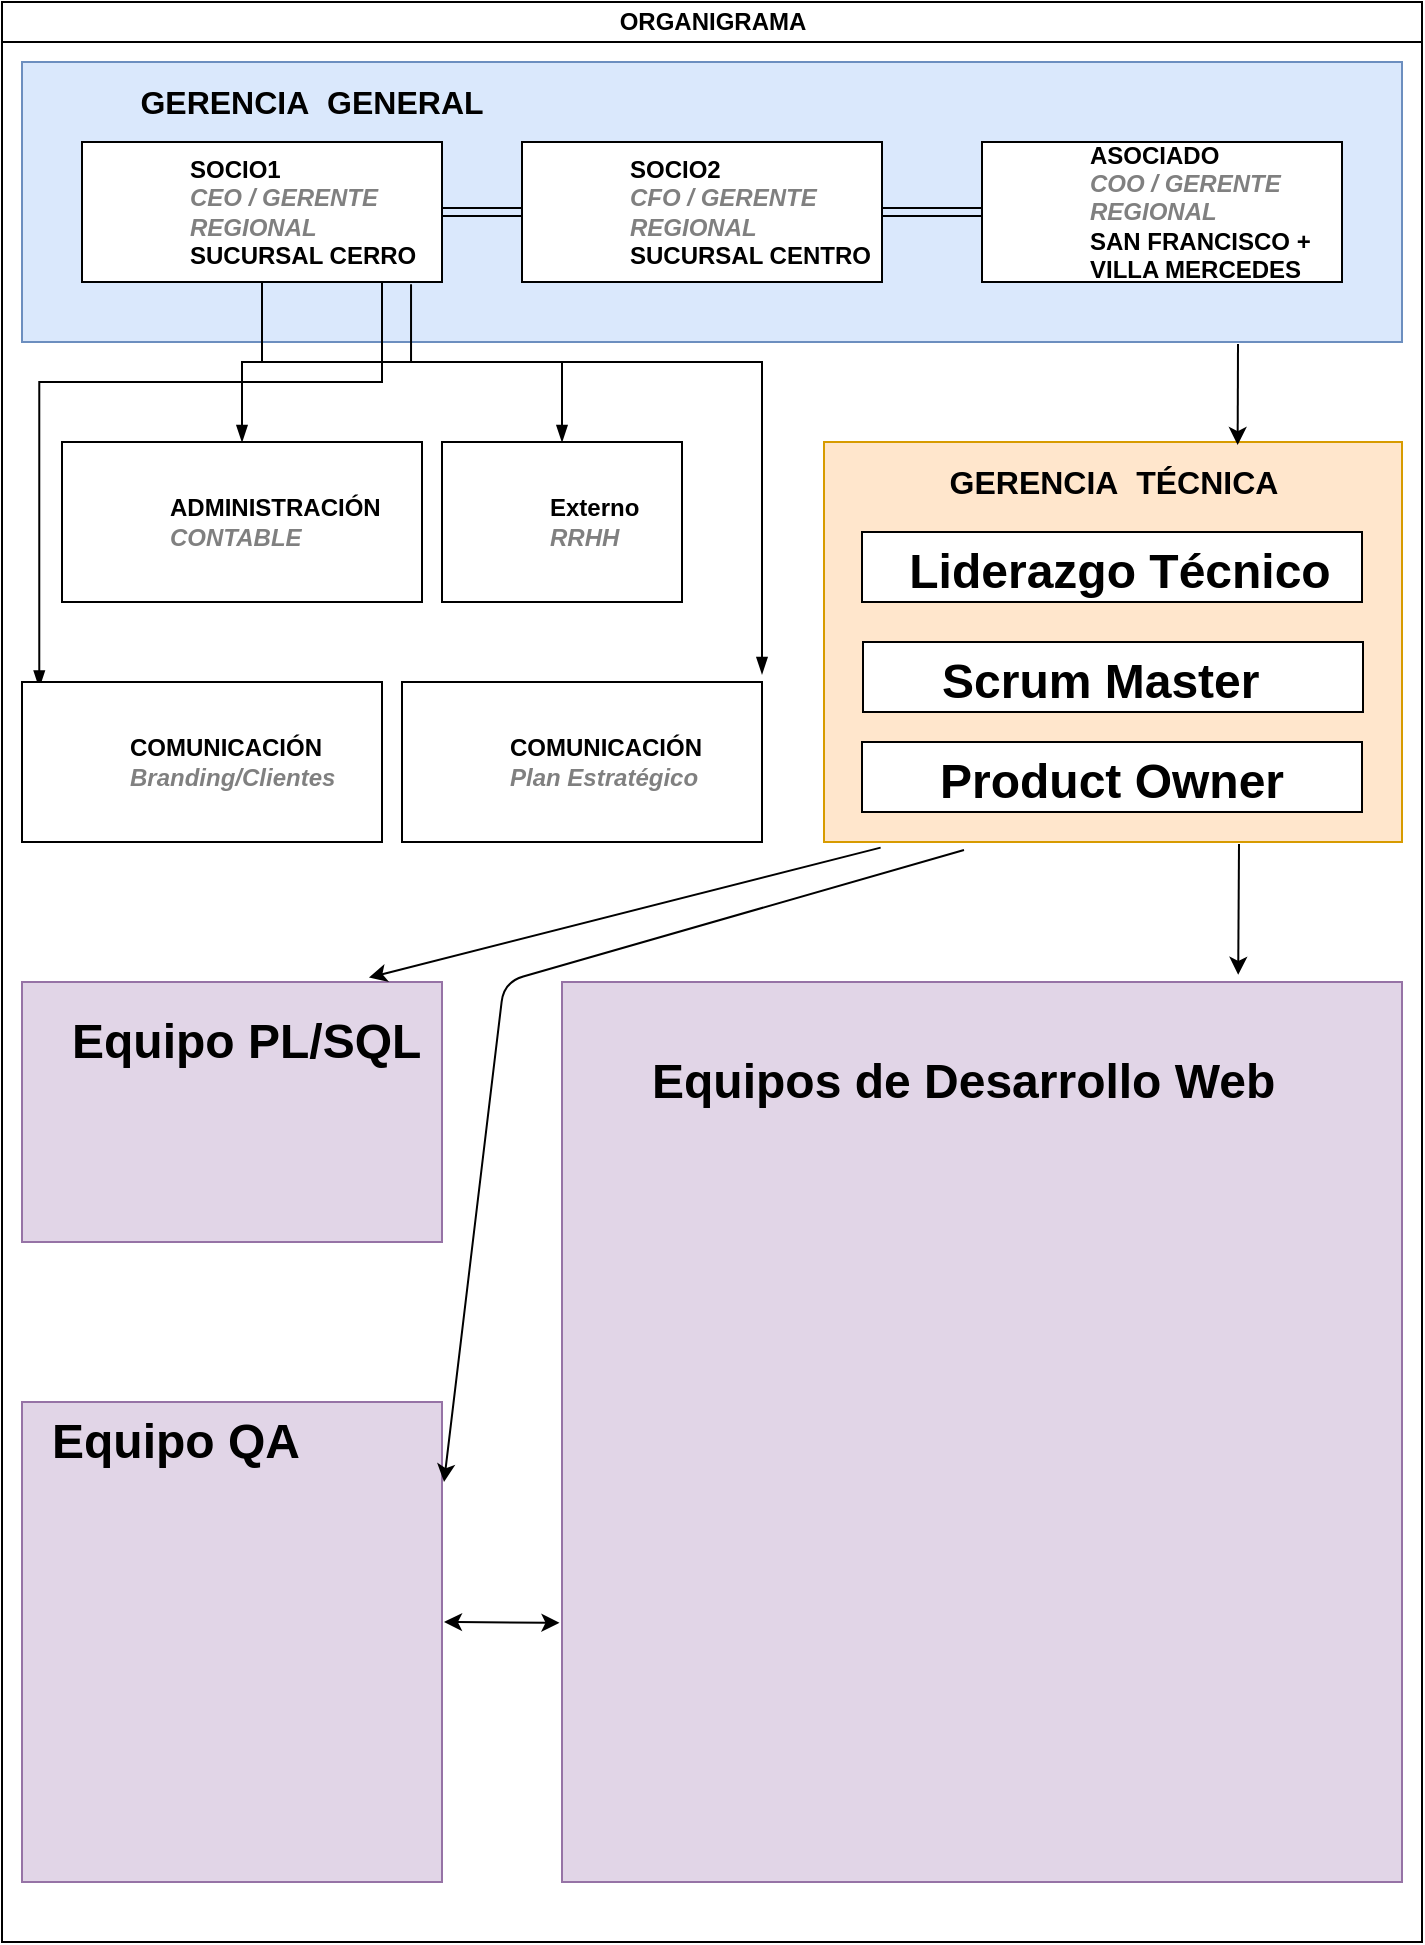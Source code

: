 <mxfile version="13.0.3" type="device"><diagram id="prtHgNgQTEPvFCAcTncT" name="Page-1"><mxGraphModel dx="1728" dy="1040" grid="1" gridSize="10" guides="1" tooltips="1" connect="1" arrows="1" fold="1" page="1" pageScale="1" pageWidth="827" pageHeight="1169" math="0" shadow="0"><root><mxCell id="0"/><mxCell id="1" parent="0"/><mxCell id="dNxyNK7c78bLwvsdeMH5-11" value="ORGANIGRAMA" style="swimlane;html=1;startSize=20;horizontal=1;containerType=tree;glass=0;" parent="1" vertex="1"><mxGeometry x="59" y="130" width="710" height="970" as="geometry"/></mxCell><mxCell id="J5IZnfkKWLGt7arFxJBW-51" value="" style="rounded=0;whiteSpace=wrap;html=1;fillColor=#e1d5e7;strokeColor=#9673a6;" parent="dNxyNK7c78bLwvsdeMH5-11" vertex="1"><mxGeometry x="280" y="490" width="420" height="450" as="geometry"/></mxCell><mxCell id="J5IZnfkKWLGt7arFxJBW-49" value="" style="rounded=0;whiteSpace=wrap;html=1;fillColor=#e1d5e7;strokeColor=#9673a6;" parent="dNxyNK7c78bLwvsdeMH5-11" vertex="1"><mxGeometry x="10" y="700" width="210" height="240" as="geometry"/></mxCell><mxCell id="J5IZnfkKWLGt7arFxJBW-47" value="" style="rounded=0;whiteSpace=wrap;html=1;fillColor=#e1d5e7;strokeColor=#9673a6;" parent="dNxyNK7c78bLwvsdeMH5-11" vertex="1"><mxGeometry x="10" y="490" width="210" height="130" as="geometry"/></mxCell><mxCell id="J5IZnfkKWLGt7arFxJBW-4" value="" style="rounded=0;whiteSpace=wrap;html=1;fillColor=#ffe6cc;strokeColor=#d79b00;" parent="dNxyNK7c78bLwvsdeMH5-11" vertex="1"><mxGeometry x="411" y="220" width="289" height="200" as="geometry"/></mxCell><mxCell id="J5IZnfkKWLGt7arFxJBW-6" value="" style="rounded=0;whiteSpace=wrap;html=1;" parent="dNxyNK7c78bLwvsdeMH5-11" vertex="1"><mxGeometry x="430" y="265" width="250" height="35" as="geometry"/></mxCell><mxCell id="J5IZnfkKWLGt7arFxJBW-1" value="" style="rounded=0;whiteSpace=wrap;html=1;fillColor=#dae8fc;strokeColor=#6c8ebf;" parent="dNxyNK7c78bLwvsdeMH5-11" vertex="1"><mxGeometry x="10" y="30" width="690" height="140" as="geometry"/></mxCell><mxCell id="DUt8O-Kt-FsmqLfSdmeK-2" style="edgeStyle=orthogonalEdgeStyle;shape=link;rounded=0;orthogonalLoop=1;jettySize=auto;html=1;exitX=1;exitY=0.5;exitDx=0;exitDy=0;entryX=0;entryY=0.5;entryDx=0;entryDy=0;" parent="dNxyNK7c78bLwvsdeMH5-11" source="dNxyNK7c78bLwvsdeMH5-12" target="k6yIZP5BuBBd2jQvyThk-1" edge="1"><mxGeometry relative="1" as="geometry"/></mxCell><UserObject label="SOCIO1&lt;br&gt;&lt;i style=&quot;color: gray&quot;&gt;CEO / GERENTE REGIONAL&lt;br&gt;&lt;/i&gt;SUCURSAL CERRO" name="Evan Miller" position="CFO" location="Office 1" email="me@example.com" placeholders="1" link="https://www.draw.io" id="dNxyNK7c78bLwvsdeMH5-12"><mxCell style="label;image=https://cdn3.iconfinder.com/data/icons/user-avatars-1/512/users-9-2-128.png;whiteSpace=wrap;html=1;rounded=0;glass=0;treeMoving=1;treeFolding=1;" parent="dNxyNK7c78bLwvsdeMH5-11" vertex="1"><mxGeometry x="40" y="70" width="180" height="70" as="geometry"/></mxCell></UserObject><mxCell id="dNxyNK7c78bLwvsdeMH5-13" value="" style="endArrow=blockThin;endFill=1;fontSize=11;edgeStyle=elbowEdgeStyle;elbow=vertical;rounded=0;" parent="dNxyNK7c78bLwvsdeMH5-11" source="dNxyNK7c78bLwvsdeMH5-12" target="dNxyNK7c78bLwvsdeMH5-14" edge="1"><mxGeometry relative="1" as="geometry"/></mxCell><UserObject label="ADMINISTRACIÓN&lt;br&gt;&lt;i style=&quot;color: gray&quot;&gt;CONTABLE&lt;/i&gt;" name="Edward Morrison" position="Brand Manager" location="Office 2" email="me@example.com" placeholders="1" link="https://www.draw.io" id="dNxyNK7c78bLwvsdeMH5-14"><mxCell style="label;image=https://cdn3.iconfinder.com/data/icons/user-avatars-1/512/users-10-3-128.png;whiteSpace=wrap;html=1;rounded=0;glass=0;treeFolding=1;treeMoving=1;" parent="dNxyNK7c78bLwvsdeMH5-11" vertex="1"><mxGeometry x="30" y="220" width="180" height="80" as="geometry"/></mxCell></UserObject><mxCell id="dNxyNK7c78bLwvsdeMH5-15" value="" style="endArrow=blockThin;endFill=1;fontSize=11;edgeStyle=elbowEdgeStyle;elbow=vertical;rounded=0;" parent="dNxyNK7c78bLwvsdeMH5-11" source="dNxyNK7c78bLwvsdeMH5-12" target="dNxyNK7c78bLwvsdeMH5-16" edge="1"><mxGeometry relative="1" as="geometry"/></mxCell><mxCell id="dNxyNK7c78bLwvsdeMH5-17" value="" style="endArrow=blockThin;endFill=1;fontSize=11;edgeStyle=elbowEdgeStyle;elbow=vertical;rounded=0;entryX=0.048;entryY=0.035;entryDx=0;entryDy=0;entryPerimeter=0;" parent="dNxyNK7c78bLwvsdeMH5-11" source="dNxyNK7c78bLwvsdeMH5-12" target="dNxyNK7c78bLwvsdeMH5-18" edge="1"><mxGeometry relative="1" as="geometry"><mxPoint x="20" y="380" as="targetPoint"/><Array as="points"><mxPoint x="190" y="190"/></Array></mxGeometry></mxCell><UserObject label="COMUNICACIÓN&lt;br&gt;&lt;font color=&quot;#808080&quot;&gt;&lt;i&gt;Branding/Clientes&lt;/i&gt;&lt;/font&gt;" name="Ron Donovan" position="System Admin" location="Office 3" email="me@example.com" placeholders="1" link="https://www.draw.io" id="dNxyNK7c78bLwvsdeMH5-18"><mxCell style="label;image=https://cdn3.iconfinder.com/data/icons/user-avatars-1/512/users-2-128.png;whiteSpace=wrap;html=1;rounded=0;glass=0;" parent="dNxyNK7c78bLwvsdeMH5-11" vertex="1"><mxGeometry x="10" y="340" width="180" height="80" as="geometry"/></mxCell></UserObject><mxCell id="DUt8O-Kt-FsmqLfSdmeK-3" style="edgeStyle=orthogonalEdgeStyle;shape=link;rounded=0;orthogonalLoop=1;jettySize=auto;html=1;exitX=1;exitY=0.5;exitDx=0;exitDy=0;entryX=0;entryY=0.5;entryDx=0;entryDy=0;" parent="dNxyNK7c78bLwvsdeMH5-11" source="k6yIZP5BuBBd2jQvyThk-1" target="k6yIZP5BuBBd2jQvyThk-2" edge="1"><mxGeometry relative="1" as="geometry"/></mxCell><UserObject label="SOCIO2&lt;br&gt;&lt;i style=&quot;color: gray&quot;&gt;CFO / GERENTE REGIONAL&lt;br&gt;&lt;/i&gt;SUCURSAL CENTRO" name="Evan Miller" position="CFO" location="Office 1" email="me@example.com" placeholders="1" link="https://www.draw.io" id="k6yIZP5BuBBd2jQvyThk-1"><mxCell style="label;image=https://cdn3.iconfinder.com/data/icons/user-avatars-1/512/users-9-2-128.png;whiteSpace=wrap;html=1;rounded=0;glass=0;treeMoving=1;treeFolding=1;" parent="dNxyNK7c78bLwvsdeMH5-11" vertex="1"><mxGeometry x="260" y="70" width="180" height="70" as="geometry"/></mxCell></UserObject><UserObject label="ASOCIADO&lt;br&gt;&lt;i style=&quot;color: gray&quot;&gt;COO / GERENTE REGIONAL&lt;br&gt;&lt;/i&gt;SAN FRANCISCO + VILLA MERCEDES" name="Evan Miller" position="CFO" location="Office 1" email="me@example.com" placeholders="1" link="https://www.draw.io" id="k6yIZP5BuBBd2jQvyThk-2"><mxCell style="label;image=https://cdn3.iconfinder.com/data/icons/user-avatars-1/512/users-9-2-128.png;whiteSpace=wrap;html=1;rounded=0;glass=0;treeMoving=1;treeFolding=1;" parent="dNxyNK7c78bLwvsdeMH5-11" vertex="1"><mxGeometry x="490" y="70" width="180" height="70" as="geometry"/></mxCell></UserObject><UserObject label="COMUNICACIÓN&lt;br&gt;&lt;i style=&quot;color: gray&quot;&gt;Plan Estratégico&lt;/i&gt;" name="Tessa Valet" position="HR Director" location="Office 4" email="me@example.com" placeholders="1" link="https://www.draw.io" id="k6yIZP5BuBBd2jQvyThk-5"><mxCell style="label;image=https://cdn3.iconfinder.com/data/icons/user-avatars-1/512/users-3-128.png;whiteSpace=wrap;html=1;rounded=0;glass=0;treeFolding=1;treeMoving=1;" parent="dNxyNK7c78bLwvsdeMH5-11" vertex="1"><mxGeometry x="200" y="340" width="180" height="80" as="geometry"/></mxCell></UserObject><mxCell id="DUt8O-Kt-FsmqLfSdmeK-1" value="" style="endArrow=blockThin;endFill=1;fontSize=11;edgeStyle=elbowEdgeStyle;elbow=vertical;rounded=0;exitX=0.914;exitY=1.016;exitDx=0;exitDy=0;exitPerimeter=0;" parent="dNxyNK7c78bLwvsdeMH5-11" source="dNxyNK7c78bLwvsdeMH5-12" edge="1"><mxGeometry relative="1" as="geometry"><mxPoint x="444" y="190" as="sourcePoint"/><mxPoint x="380" y="336" as="targetPoint"/><Array as="points"><mxPoint x="300" y="180"/><mxPoint x="290" y="180"/></Array></mxGeometry></mxCell><UserObject label="Externo&lt;br&gt;&lt;i style=&quot;color: gray&quot;&gt;RRHH&lt;/i&gt;" name="Tessa Valet" position="HR Director" location="Office 4" email="me@example.com" placeholders="1" link="https://www.draw.io" id="dNxyNK7c78bLwvsdeMH5-16"><mxCell style="label;image=https://cdn3.iconfinder.com/data/icons/user-avatars-1/512/users-3-128.png;whiteSpace=wrap;html=1;rounded=0;glass=0;treeFolding=1;treeMoving=1;" parent="dNxyNK7c78bLwvsdeMH5-11" vertex="1"><mxGeometry x="220" y="220" width="120" height="80" as="geometry"/></mxCell></UserObject><mxCell id="DUt8O-Kt-FsmqLfSdmeK-33" value="&lt;h1&gt;Equipo PL/SQL&lt;/h1&gt;&lt;p&gt;&lt;br&gt;&lt;/p&gt;" style="text;html=1;strokeColor=none;fillColor=none;spacing=5;spacingTop=-20;whiteSpace=wrap;overflow=hidden;rounded=0;" parent="dNxyNK7c78bLwvsdeMH5-11" vertex="1"><mxGeometry x="30" y="500" width="190" height="120" as="geometry"/></mxCell><mxCell id="DUt8O-Kt-FsmqLfSdmeK-34" value="&lt;h1&gt;Equipo QA&lt;/h1&gt;&lt;p&gt;&lt;br&gt;&lt;/p&gt;" style="text;html=1;strokeColor=none;fillColor=none;spacing=5;spacingTop=-20;whiteSpace=wrap;overflow=hidden;rounded=0;" parent="dNxyNK7c78bLwvsdeMH5-11" vertex="1"><mxGeometry x="20" y="700" width="190" height="120" as="geometry"/></mxCell><mxCell id="DUt8O-Kt-FsmqLfSdmeK-38" value="&lt;h1&gt;Liderazgo Técnico&lt;/h1&gt;&lt;p&gt;&lt;br&gt;&lt;/p&gt;" style="text;html=1;strokeColor=none;fillColor=none;spacing=5;spacingTop=-20;whiteSpace=wrap;overflow=hidden;rounded=0;align=center;" parent="dNxyNK7c78bLwvsdeMH5-11" vertex="1"><mxGeometry x="429" y="265" width="260" height="40" as="geometry"/></mxCell><mxCell id="DUt8O-Kt-FsmqLfSdmeK-41" value="&lt;h1&gt;&lt;span&gt;Equipos de Desarrollo Web&lt;/span&gt;&lt;/h1&gt;&lt;h1&gt;&lt;br&gt;&lt;/h1&gt;" style="text;html=1;strokeColor=none;fillColor=none;spacing=5;spacingTop=-20;whiteSpace=wrap;overflow=hidden;rounded=0;" parent="dNxyNK7c78bLwvsdeMH5-11" vertex="1"><mxGeometry x="320" y="520" width="350" height="120" as="geometry"/></mxCell><mxCell id="J5IZnfkKWLGt7arFxJBW-3" value="&lt;b&gt;&lt;font style=&quot;font-size: 16px&quot;&gt;GERENCIA&amp;nbsp; GENERAL&lt;/font&gt;&lt;/b&gt;" style="text;html=1;strokeColor=none;fillColor=none;align=center;verticalAlign=middle;whiteSpace=wrap;rounded=0;" parent="dNxyNK7c78bLwvsdeMH5-11" vertex="1"><mxGeometry x="40" y="40" width="230" height="20" as="geometry"/></mxCell><mxCell id="J5IZnfkKWLGt7arFxJBW-5" value="&lt;b&gt;&lt;font style=&quot;font-size: 16px&quot;&gt;GERENCIA&amp;nbsp; TÉCNICA&lt;/font&gt;&lt;/b&gt;" style="text;html=1;strokeColor=none;fillColor=none;align=center;verticalAlign=middle;whiteSpace=wrap;rounded=0;" parent="dNxyNK7c78bLwvsdeMH5-11" vertex="1"><mxGeometry x="440.5" y="230" width="230" height="20" as="geometry"/></mxCell><mxCell id="J5IZnfkKWLGt7arFxJBW-38" value="" style="rounded=0;whiteSpace=wrap;html=1;" parent="dNxyNK7c78bLwvsdeMH5-11" vertex="1"><mxGeometry x="430.5" y="320" width="250" height="35" as="geometry"/></mxCell><mxCell id="DUt8O-Kt-FsmqLfSdmeK-40" value="&lt;h1&gt;Scrum Master&lt;/h1&gt;" style="text;html=1;strokeColor=none;fillColor=none;spacing=5;spacingTop=-20;whiteSpace=wrap;overflow=hidden;rounded=0;" parent="dNxyNK7c78bLwvsdeMH5-11" vertex="1"><mxGeometry x="464.5" y="320" width="190" height="40" as="geometry"/></mxCell><mxCell id="J5IZnfkKWLGt7arFxJBW-46" value="" style="rounded=0;whiteSpace=wrap;html=1;" parent="dNxyNK7c78bLwvsdeMH5-11" vertex="1"><mxGeometry x="430" y="370" width="250" height="35" as="geometry"/></mxCell><mxCell id="DUt8O-Kt-FsmqLfSdmeK-39" value="&lt;h1&gt;Product Owner&lt;/h1&gt;" style="text;html=1;strokeColor=none;fillColor=none;spacing=5;spacingTop=-20;whiteSpace=wrap;overflow=hidden;rounded=0;" parent="dNxyNK7c78bLwvsdeMH5-11" vertex="1"><mxGeometry x="464" y="370" width="190" height="40" as="geometry"/></mxCell><mxCell id="J5IZnfkKWLGt7arFxJBW-52" value="" style="endArrow=classic;html=1;exitX=0.718;exitY=1.005;exitDx=0;exitDy=0;exitPerimeter=0;entryX=0.805;entryY=-0.008;entryDx=0;entryDy=0;entryPerimeter=0;" parent="dNxyNK7c78bLwvsdeMH5-11" source="J5IZnfkKWLGt7arFxJBW-4" target="J5IZnfkKWLGt7arFxJBW-51" edge="1"><mxGeometry width="50" height="50" relative="1" as="geometry"><mxPoint x="441" y="520" as="sourcePoint"/><mxPoint x="491" y="470" as="targetPoint"/></mxGeometry></mxCell><mxCell id="J5IZnfkKWLGt7arFxJBW-53" value="" style="endArrow=classic;html=1;exitX=0.098;exitY=1.014;exitDx=0;exitDy=0;exitPerimeter=0;entryX=0.826;entryY=-0.017;entryDx=0;entryDy=0;entryPerimeter=0;" parent="dNxyNK7c78bLwvsdeMH5-11" source="J5IZnfkKWLGt7arFxJBW-4" target="J5IZnfkKWLGt7arFxJBW-47" edge="1"><mxGeometry width="50" height="50" relative="1" as="geometry"><mxPoint x="628.502" y="431" as="sourcePoint"/><mxPoint x="628.1" y="496.4" as="targetPoint"/></mxGeometry></mxCell><mxCell id="J5IZnfkKWLGt7arFxJBW-55" value="" style="endArrow=classic;html=1;entryX=0.771;entryY=-0.424;entryDx=0;entryDy=0;entryPerimeter=0;" parent="dNxyNK7c78bLwvsdeMH5-11" target="J5IZnfkKWLGt7arFxJBW-5" edge="1"><mxGeometry width="50" height="50" relative="1" as="geometry"><mxPoint x="618" y="171" as="sourcePoint"/><mxPoint x="583" y="220" as="targetPoint"/></mxGeometry></mxCell><mxCell id="J5IZnfkKWLGt7arFxJBW-54" value="" style="endArrow=classic;html=1;" parent="1" edge="1"><mxGeometry width="50" height="50" relative="1" as="geometry"><mxPoint x="540" y="554" as="sourcePoint"/><mxPoint x="280" y="870" as="targetPoint"/><Array as="points"><mxPoint x="310" y="620"/></Array></mxGeometry></mxCell><mxCell id="J5IZnfkKWLGt7arFxJBW-56" value="" style="endArrow=classic;startArrow=classic;html=1;entryX=-0.003;entryY=0.712;entryDx=0;entryDy=0;entryPerimeter=0;" parent="1" target="J5IZnfkKWLGt7arFxJBW-51" edge="1"><mxGeometry width="50" height="50" relative="1" as="geometry"><mxPoint x="280" y="940" as="sourcePoint"/><mxPoint x="510" y="780" as="targetPoint"/></mxGeometry></mxCell></root></mxGraphModel></diagram></mxfile>